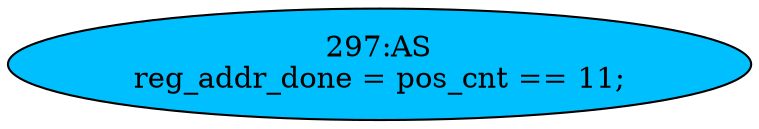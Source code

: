 strict digraph "" {
	node [label="\N"];
	"297:AS"	 [ast="<pyverilog.vparser.ast.Assign object at 0x7f2608cee390>",
		def_var="['reg_addr_done']",
		fillcolor=deepskyblue,
		label="297:AS
reg_addr_done = pos_cnt == 11;",
		statements="[]",
		style=filled,
		typ=Assign,
		use_var="['pos_cnt']"];
}
